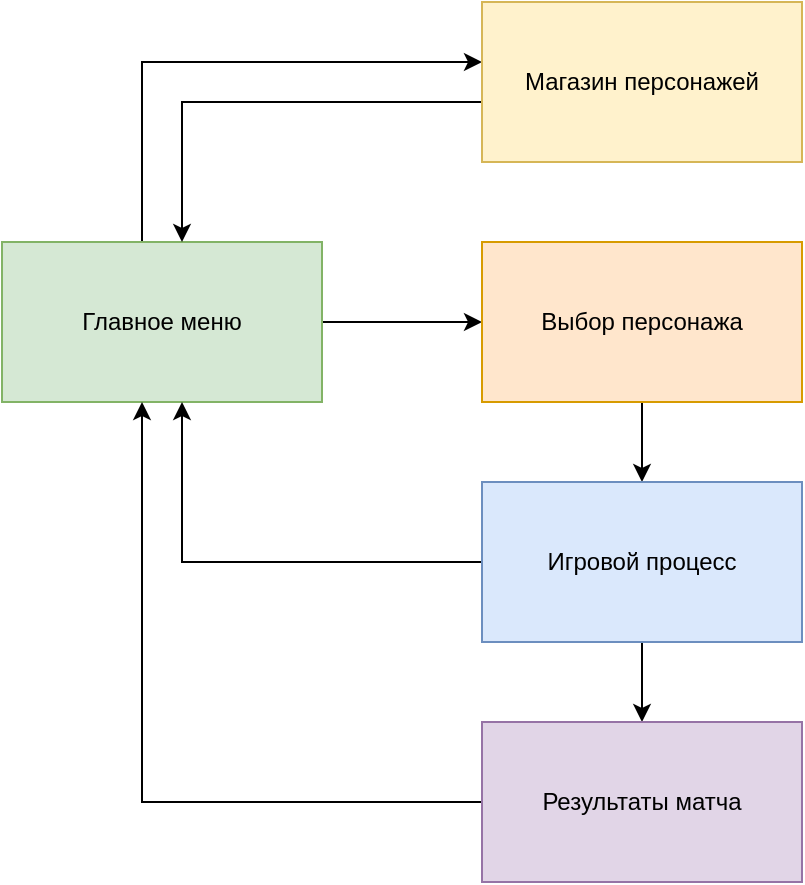 <mxfile version="20.7.4" type="device"><diagram id="dPh8W8B_Yi35Jksrz5va" name="Page-1"><mxGraphModel dx="935" dy="610" grid="0" gridSize="10" guides="1" tooltips="1" connect="1" arrows="1" fold="1" page="1" pageScale="1" pageWidth="850" pageHeight="1100" math="0" shadow="0"><root><mxCell id="0"/><mxCell id="1" parent="0"/><mxCell id="cFHMlzbF4qlyRnYZpc_c-13" style="edgeStyle=orthogonalEdgeStyle;rounded=0;orthogonalLoop=1;jettySize=auto;html=1;" edge="1" parent="1" source="cFHMlzbF4qlyRnYZpc_c-1" target="cFHMlzbF4qlyRnYZpc_c-3"><mxGeometry relative="1" as="geometry"><Array as="points"><mxPoint x="110" y="70"/></Array></mxGeometry></mxCell><mxCell id="cFHMlzbF4qlyRnYZpc_c-15" style="edgeStyle=orthogonalEdgeStyle;rounded=0;orthogonalLoop=1;jettySize=auto;html=1;" edge="1" parent="1" source="cFHMlzbF4qlyRnYZpc_c-1" target="cFHMlzbF4qlyRnYZpc_c-2"><mxGeometry relative="1" as="geometry"/></mxCell><mxCell id="cFHMlzbF4qlyRnYZpc_c-1" value="Главное меню" style="rounded=0;whiteSpace=wrap;html=1;fillColor=#d5e8d4;strokeColor=#82b366;" vertex="1" parent="1"><mxGeometry x="40" y="160" width="160" height="80" as="geometry"/></mxCell><mxCell id="cFHMlzbF4qlyRnYZpc_c-16" style="edgeStyle=orthogonalEdgeStyle;rounded=0;orthogonalLoop=1;jettySize=auto;html=1;" edge="1" parent="1" source="cFHMlzbF4qlyRnYZpc_c-2" target="cFHMlzbF4qlyRnYZpc_c-4"><mxGeometry relative="1" as="geometry"/></mxCell><mxCell id="cFHMlzbF4qlyRnYZpc_c-2" value="Выбор персонажа" style="rounded=0;whiteSpace=wrap;html=1;fillColor=#ffe6cc;strokeColor=#d79b00;" vertex="1" parent="1"><mxGeometry x="280" y="160" width="160" height="80" as="geometry"/></mxCell><mxCell id="cFHMlzbF4qlyRnYZpc_c-14" style="edgeStyle=orthogonalEdgeStyle;rounded=0;orthogonalLoop=1;jettySize=auto;html=1;" edge="1" parent="1" source="cFHMlzbF4qlyRnYZpc_c-3" target="cFHMlzbF4qlyRnYZpc_c-1"><mxGeometry relative="1" as="geometry"><Array as="points"><mxPoint x="130" y="90"/></Array></mxGeometry></mxCell><mxCell id="cFHMlzbF4qlyRnYZpc_c-3" value="Магазин персонажей" style="rounded=0;whiteSpace=wrap;html=1;fillColor=#fff2cc;strokeColor=#d6b656;" vertex="1" parent="1"><mxGeometry x="280" y="40" width="160" height="80" as="geometry"/></mxCell><mxCell id="cFHMlzbF4qlyRnYZpc_c-17" style="edgeStyle=orthogonalEdgeStyle;rounded=0;orthogonalLoop=1;jettySize=auto;html=1;" edge="1" parent="1" source="cFHMlzbF4qlyRnYZpc_c-4" target="cFHMlzbF4qlyRnYZpc_c-1"><mxGeometry relative="1" as="geometry"><Array as="points"><mxPoint x="130" y="320"/></Array></mxGeometry></mxCell><mxCell id="cFHMlzbF4qlyRnYZpc_c-18" style="edgeStyle=orthogonalEdgeStyle;rounded=0;orthogonalLoop=1;jettySize=auto;html=1;" edge="1" parent="1" source="cFHMlzbF4qlyRnYZpc_c-4" target="cFHMlzbF4qlyRnYZpc_c-5"><mxGeometry relative="1" as="geometry"/></mxCell><mxCell id="cFHMlzbF4qlyRnYZpc_c-4" value="Игровой процесс" style="rounded=0;whiteSpace=wrap;html=1;fillColor=#dae8fc;strokeColor=#6c8ebf;" vertex="1" parent="1"><mxGeometry x="280" y="280" width="160" height="80" as="geometry"/></mxCell><mxCell id="cFHMlzbF4qlyRnYZpc_c-19" style="edgeStyle=orthogonalEdgeStyle;rounded=0;orthogonalLoop=1;jettySize=auto;html=1;" edge="1" parent="1" source="cFHMlzbF4qlyRnYZpc_c-5" target="cFHMlzbF4qlyRnYZpc_c-1"><mxGeometry relative="1" as="geometry"><Array as="points"><mxPoint x="110" y="440"/></Array></mxGeometry></mxCell><mxCell id="cFHMlzbF4qlyRnYZpc_c-5" value="Результаты матча" style="rounded=0;whiteSpace=wrap;html=1;fillColor=#e1d5e7;strokeColor=#9673a6;" vertex="1" parent="1"><mxGeometry x="280" y="400" width="160" height="80" as="geometry"/></mxCell></root></mxGraphModel></diagram></mxfile>